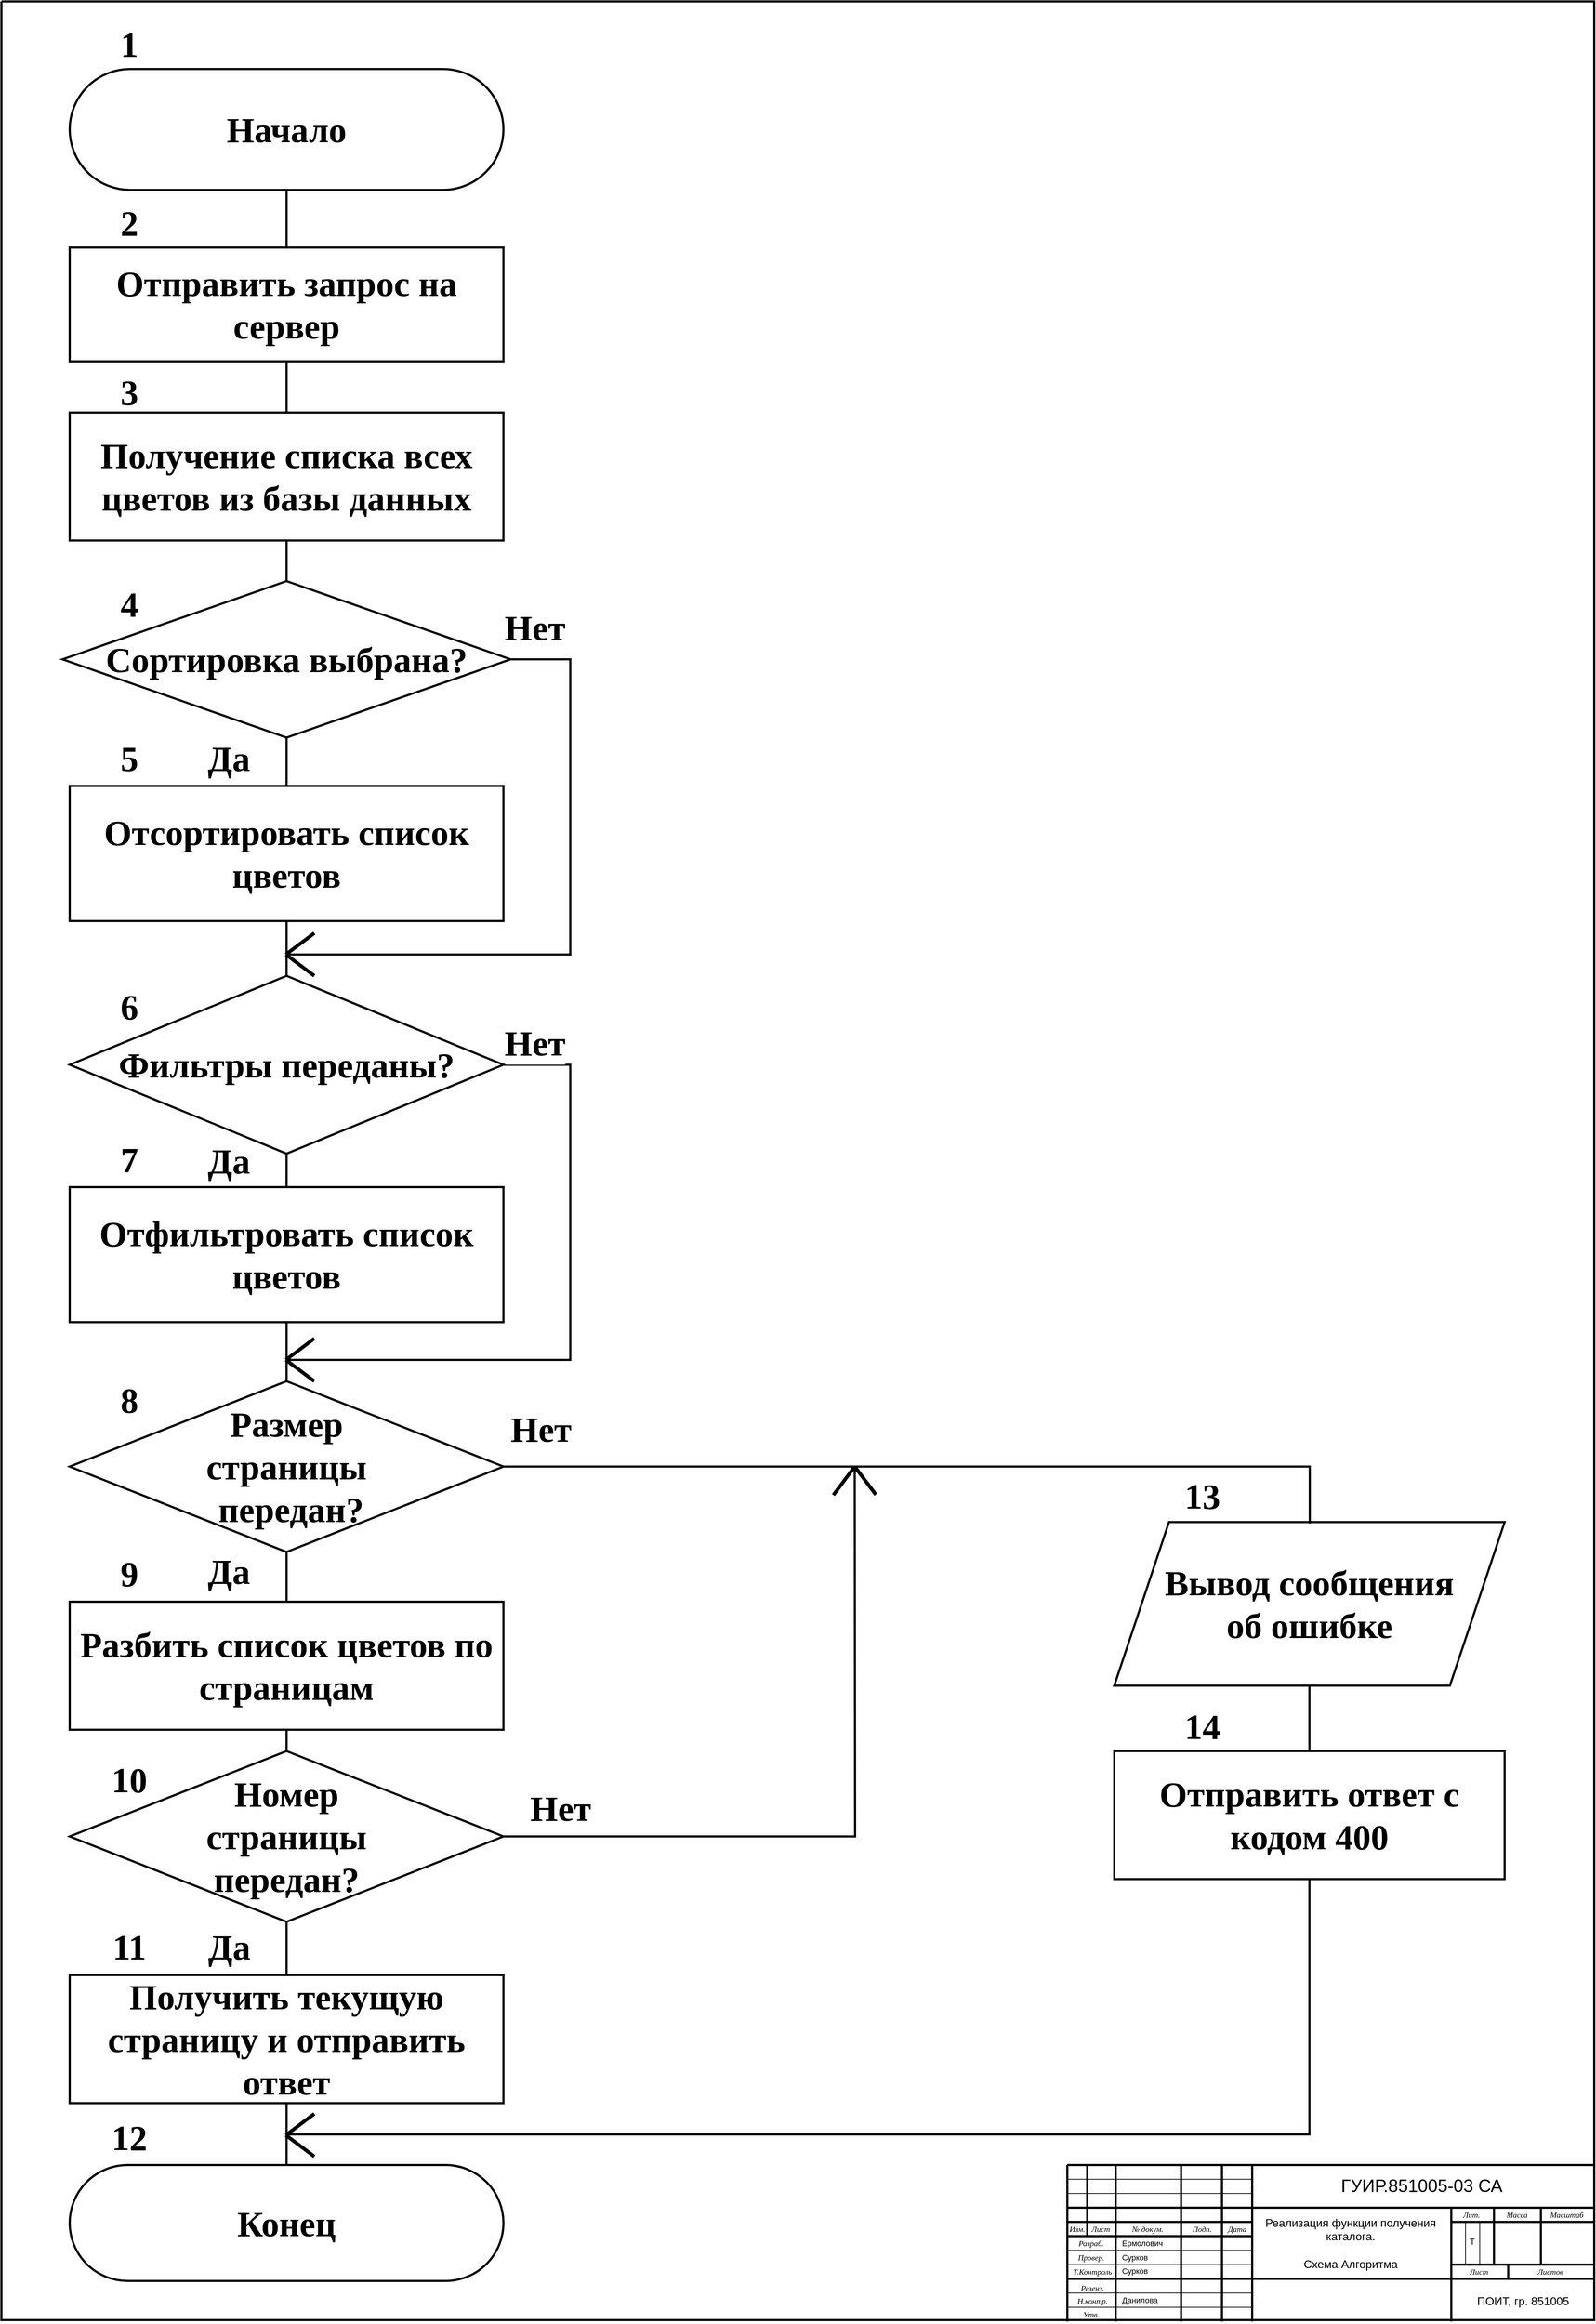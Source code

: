 <mxfile version="18.1.3" type="device"><diagram id="6g6ZhWNsONmGJeYF4U2U" name="Page-1"><mxGraphModel dx="3472" dy="1812" grid="1" gridSize="10" guides="1" tooltips="1" connect="1" arrows="1" fold="1" page="1" pageScale="1" pageWidth="2339" pageHeight="3300" math="0" shadow="0"><root><mxCell id="0"/><mxCell id="1" parent="0"/><mxCell id="-Vb1TfE_TdEbwhYVgb4i-1" value="" style="verticalAlign=middle;align=center;vsdxID=1;fillColor=none;gradientColor=none;shape=stencil(nZBLDoAgDERP0z3SIyjew0SURgSD+Lu9kMZoXLhwN9O+tukAlrNpJg1SzDH4QW/URgNYgZTkjA4UkwJUgGXng+6DX1zLfmoymdXo17xh5zmRJ6Q42BWCfc2oJfdAr+Yv+AP9Cb7OJ3H/2JG1HNGz/84klThPVCc=);strokeColor=#000000;strokeWidth=3;labelBackgroundColor=none;rounded=0;html=1;whiteSpace=wrap;direction=south;fontSize=35;" parent="1" vertex="1"><mxGeometry x="80" y="20" width="2240" height="3260" as="geometry"/></mxCell><mxCell id="-Vb1TfE_TdEbwhYVgb4i-2" style="vsdxID=28;edgeStyle=none;startArrow=none;endArrow=none;startSize=5;endSize=5;strokeWidth=3;strokeColor=#000000;spacingTop=0;spacingBottom=0;spacingLeft=0;spacingRight=0;verticalAlign=middle;html=1;labelBackgroundColor=none;rounded=0;" parent="1" edge="1"><mxGeometry relative="1" as="geometry"><Array as="points"/><mxPoint x="2199" y="3202.0" as="sourcePoint"/><mxPoint x="2199" y="3222.0" as="targetPoint"/></mxGeometry></mxCell><mxCell id="-Vb1TfE_TdEbwhYVgb4i-3" style="vsdxID=27;edgeStyle=none;startArrow=none;endArrow=none;startSize=5;endSize=5;strokeWidth=3;strokeColor=#000000;spacingTop=0;spacingBottom=0;spacingLeft=0;spacingRight=0;verticalAlign=middle;html=1;labelBackgroundColor=none;rounded=0;" parent="1" edge="1"><mxGeometry relative="1" as="geometry"><Array as="points"/><mxPoint x="2245" y="3122.0" as="sourcePoint"/><mxPoint x="2245" y="3202.0" as="targetPoint"/></mxGeometry></mxCell><mxCell id="-Vb1TfE_TdEbwhYVgb4i-4" style="vsdxID=26;edgeStyle=none;startArrow=none;endArrow=none;startSize=5;endSize=5;strokeWidth=3;strokeColor=#000000;spacingTop=0;spacingBottom=0;spacingLeft=0;spacingRight=0;verticalAlign=middle;html=1;labelBackgroundColor=none;rounded=0;" parent="1" edge="1"><mxGeometry relative="1" as="geometry"><Array as="points"/><mxPoint x="2179" y="3122.0" as="sourcePoint"/><mxPoint x="2179" y="3202.0" as="targetPoint"/></mxGeometry></mxCell><mxCell id="-Vb1TfE_TdEbwhYVgb4i-5" style="vsdxID=25;edgeStyle=none;startArrow=none;endArrow=none;startSize=5;endSize=5;strokeColor=#000000;spacingTop=0;spacingBottom=0;spacingLeft=0;spacingRight=0;verticalAlign=middle;html=1;labelBackgroundColor=none;rounded=0;" parent="1" edge="1"><mxGeometry relative="1" as="geometry"><Array as="points"/><mxPoint x="2159" y="3142.0" as="sourcePoint"/><mxPoint x="2159" y="3202.0" as="targetPoint"/></mxGeometry></mxCell><mxCell id="-Vb1TfE_TdEbwhYVgb4i-6" style="vsdxID=24;edgeStyle=none;startArrow=none;endArrow=none;startSize=5;endSize=5;strokeColor=#000000;spacingTop=0;spacingBottom=0;spacingLeft=0;spacingRight=0;verticalAlign=middle;html=1;labelBackgroundColor=none;rounded=0;" parent="1" edge="1"><mxGeometry relative="1" as="geometry"><Array as="points"/><mxPoint x="2139" y="3142.0" as="sourcePoint"/><mxPoint x="2139" y="3202.0" as="targetPoint"/></mxGeometry></mxCell><mxCell id="-Vb1TfE_TdEbwhYVgb4i-7" style="vsdxID=23;edgeStyle=none;startArrow=none;endArrow=none;startSize=5;endSize=5;strokeWidth=3;strokeColor=#000000;spacingTop=0;spacingBottom=0;spacingLeft=0;spacingRight=0;verticalAlign=middle;html=1;labelBackgroundColor=none;rounded=0;" parent="1" edge="1"><mxGeometry relative="1" as="geometry"><mxPoint as="offset"/><Array as="points"/><mxPoint x="2119" y="3142.0" as="sourcePoint"/><mxPoint x="2319" y="3142.0" as="targetPoint"/></mxGeometry></mxCell><mxCell id="-Vb1TfE_TdEbwhYVgb4i-8" style="vsdxID=22;edgeStyle=none;startArrow=none;endArrow=none;startSize=5;endSize=5;strokeWidth=3;strokeColor=#000000;spacingTop=0;spacingBottom=0;spacingLeft=0;spacingRight=0;verticalAlign=middle;html=1;labelBackgroundColor=none;rounded=0;" parent="1" edge="1"><mxGeometry relative="1" as="geometry"><mxPoint as="offset"/><Array as="points"/><mxPoint x="2119" y="3202.0" as="sourcePoint"/><mxPoint x="2319" y="3202.0" as="targetPoint"/></mxGeometry></mxCell><mxCell id="-Vb1TfE_TdEbwhYVgb4i-9" style="vsdxID=21;edgeStyle=none;startArrow=none;endArrow=none;startSize=5;endSize=5;strokeWidth=3;strokeColor=#000000;spacingTop=0;spacingBottom=0;spacingLeft=0;spacingRight=0;verticalAlign=middle;html=1;labelBackgroundColor=none;rounded=0;" parent="1" edge="1"><mxGeometry relative="1" as="geometry"><Array as="points"/><mxPoint x="1607" y="3062.0" as="sourcePoint"/><mxPoint x="1607" y="3162.0" as="targetPoint"/></mxGeometry></mxCell><mxCell id="-Vb1TfE_TdEbwhYVgb4i-10" style="vsdxID=20;edgeStyle=none;startArrow=none;endArrow=none;startSize=5;endSize=5;strokeColor=#000000;spacingTop=0;spacingBottom=0;spacingLeft=0;spacingRight=0;verticalAlign=middle;html=1;labelBackgroundColor=none;rounded=0;" parent="1" edge="1"><mxGeometry relative="1" as="geometry"><mxPoint as="offset"/><Array as="points"/><mxPoint x="1579" y="3082.0" as="sourcePoint"/><mxPoint x="1839" y="3082.0" as="targetPoint"/></mxGeometry></mxCell><mxCell id="-Vb1TfE_TdEbwhYVgb4i-11" style="vsdxID=19;edgeStyle=none;startArrow=none;endArrow=none;startSize=5;endSize=5;strokeColor=#000000;spacingTop=0;spacingBottom=0;spacingLeft=0;spacingRight=0;verticalAlign=middle;html=1;labelBackgroundColor=none;rounded=0;" parent="1" edge="1"><mxGeometry relative="1" as="geometry"><mxPoint as="offset"/><Array as="points"/><mxPoint x="1579" y="3102.0" as="sourcePoint"/><mxPoint x="1839" y="3102.0" as="targetPoint"/></mxGeometry></mxCell><mxCell id="-Vb1TfE_TdEbwhYVgb4i-12" style="vsdxID=18;edgeStyle=none;startArrow=none;endArrow=none;startSize=5;endSize=5;strokeWidth=3;strokeColor=#000000;spacingTop=0;spacingBottom=0;spacingLeft=0;spacingRight=0;verticalAlign=middle;html=1;labelBackgroundColor=none;rounded=0;" parent="1" edge="1"><mxGeometry relative="1" as="geometry"><mxPoint as="offset"/><Array as="points"/><mxPoint x="1579" y="3142.0" as="sourcePoint"/><mxPoint x="1839" y="3142.0" as="targetPoint"/></mxGeometry></mxCell><mxCell id="-Vb1TfE_TdEbwhYVgb4i-13" value="" style="vsdxID=17;edgeStyle=none;startArrow=none;endArrow=none;startSize=5;endSize=5;strokeWidth=3;strokeColor=#000000;spacingTop=0;spacingBottom=0;spacingLeft=0;spacingRight=0;verticalAlign=middle;html=1;labelBackgroundColor=none;rounded=0;align=center;" parent="1" edge="1"><mxGeometry relative="1" as="geometry"><mxPoint as="offset"/><Array as="points"/><mxPoint x="1579" y="3162.0" as="sourcePoint"/><mxPoint x="1839" y="3162.0" as="targetPoint"/></mxGeometry></mxCell><mxCell id="-Vb1TfE_TdEbwhYVgb4i-14" style="vsdxID=16;edgeStyle=none;startArrow=none;endArrow=none;startSize=5;endSize=5;strokeColor=#000000;spacingTop=0;spacingBottom=0;spacingLeft=0;spacingRight=0;verticalAlign=middle;html=1;labelBackgroundColor=none;rounded=0;" parent="1" edge="1"><mxGeometry relative="1" as="geometry"><mxPoint as="offset"/><Array as="points"/><mxPoint x="1579" y="3182.0" as="sourcePoint"/><mxPoint x="1839" y="3182.0" as="targetPoint"/></mxGeometry></mxCell><mxCell id="-Vb1TfE_TdEbwhYVgb4i-15" style="vsdxID=15;edgeStyle=none;startArrow=none;endArrow=none;startSize=5;endSize=5;strokeColor=#000000;spacingTop=0;spacingBottom=0;spacingLeft=0;spacingRight=0;verticalAlign=middle;html=1;labelBackgroundColor=none;rounded=0;" parent="1" edge="1"><mxGeometry relative="1" as="geometry"><mxPoint as="offset"/><Array as="points"/><mxPoint x="1579" y="3202.0" as="sourcePoint"/><mxPoint x="1839" y="3202.0" as="targetPoint"/></mxGeometry></mxCell><mxCell id="-Vb1TfE_TdEbwhYVgb4i-16" value="" style="vsdxID=14;edgeStyle=none;startArrow=none;endArrow=none;startSize=5;endSize=5;strokeColor=#000000;spacingTop=0;spacingBottom=0;spacingLeft=0;spacingRight=0;verticalAlign=middle;html=1;labelBackgroundColor=none;rounded=0;align=center;" parent="1" edge="1"><mxGeometry relative="1" as="geometry"><mxPoint as="offset"/><Array as="points"/><mxPoint x="1579" y="3242.0" as="sourcePoint"/><mxPoint x="1839" y="3242.0" as="targetPoint"/></mxGeometry></mxCell><mxCell id="-Vb1TfE_TdEbwhYVgb4i-17" style="vsdxID=13;edgeStyle=none;startArrow=none;endArrow=none;startSize=5;endSize=5;strokeColor=#000000;spacingTop=0;spacingBottom=0;spacingLeft=0;spacingRight=0;verticalAlign=middle;html=1;labelBackgroundColor=none;rounded=0;" parent="1" edge="1"><mxGeometry relative="1" as="geometry"><mxPoint as="offset"/><Array as="points"/><mxPoint x="1579" y="3262.0" as="sourcePoint"/><mxPoint x="1839" y="3262.0" as="targetPoint"/></mxGeometry></mxCell><mxCell id="-Vb1TfE_TdEbwhYVgb4i-18" style="vsdxID=12;edgeStyle=none;startArrow=none;endArrow=none;startSize=5;endSize=5;strokeWidth=3;strokeColor=#000000;spacingTop=0;spacingBottom=0;spacingLeft=0;spacingRight=0;verticalAlign=middle;html=1;labelBackgroundColor=none;rounded=0;" parent="1" edge="1"><mxGeometry relative="1" as="geometry"><Array as="points"/><mxPoint x="2119" y="3282.0" as="sourcePoint"/><mxPoint x="2119" y="3122.0" as="targetPoint"/></mxGeometry></mxCell><mxCell id="-Vb1TfE_TdEbwhYVgb4i-19" style="vsdxID=11;edgeStyle=none;startArrow=none;endArrow=none;startSize=5;endSize=5;strokeWidth=3;strokeColor=#000000;spacingTop=0;spacingBottom=0;spacingLeft=0;spacingRight=0;verticalAlign=middle;html=1;labelBackgroundColor=none;rounded=0;" parent="1" edge="1"><mxGeometry relative="1" as="geometry"><Array as="points"/><mxPoint x="1839" y="3282.0" as="sourcePoint"/><mxPoint x="1839" y="3062.0" as="targetPoint"/></mxGeometry></mxCell><mxCell id="-Vb1TfE_TdEbwhYVgb4i-20" style="vsdxID=10;edgeStyle=none;startArrow=none;endArrow=none;startSize=5;endSize=5;strokeWidth=3;strokeColor=#000000;spacingTop=0;spacingBottom=0;spacingLeft=0;spacingRight=0;verticalAlign=middle;html=1;labelBackgroundColor=none;rounded=0;" parent="1" edge="1"><mxGeometry relative="1" as="geometry"><Array as="points"/><mxPoint x="1796.5" y="3282.0" as="sourcePoint"/><mxPoint x="1796.5" y="3062.0" as="targetPoint"/></mxGeometry></mxCell><mxCell id="-Vb1TfE_TdEbwhYVgb4i-21" style="vsdxID=9;edgeStyle=none;startArrow=none;endArrow=none;startSize=5;endSize=5;strokeWidth=3;strokeColor=#000000;spacingTop=0;spacingBottom=0;spacingLeft=0;spacingRight=0;verticalAlign=middle;html=1;labelBackgroundColor=none;rounded=0;" parent="1" edge="1"><mxGeometry relative="1" as="geometry"><Array as="points"/><mxPoint x="1739" y="3282.0" as="sourcePoint"/><mxPoint x="1739" y="3062.0" as="targetPoint"/></mxGeometry></mxCell><mxCell id="-Vb1TfE_TdEbwhYVgb4i-22" style="vsdxID=8;edgeStyle=none;startArrow=none;endArrow=none;startSize=5;endSize=5;strokeWidth=3;strokeColor=#000000;spacingTop=0;spacingBottom=0;spacingLeft=0;spacingRight=0;verticalAlign=middle;html=1;labelBackgroundColor=none;rounded=0;" parent="1" edge="1"><mxGeometry relative="1" as="geometry"><Array as="points"/><mxPoint x="1647" y="3282.0" as="sourcePoint"/><mxPoint x="1647" y="3062.0" as="targetPoint"/></mxGeometry></mxCell><mxCell id="-Vb1TfE_TdEbwhYVgb4i-23" value="" style="vsdxID=7;edgeStyle=none;startArrow=none;endArrow=none;startSize=5;endSize=5;strokeWidth=3;strokeColor=#000000;spacingTop=0;spacingBottom=0;spacingLeft=0;spacingRight=0;verticalAlign=middle;html=1;labelBackgroundColor=none;rounded=0;align=center;" parent="1" edge="1"><mxGeometry relative="1" as="geometry"><mxPoint as="offset"/><Array as="points"/><mxPoint x="1579" y="3222.0" as="sourcePoint"/><mxPoint x="2319" y="3222.0" as="targetPoint"/></mxGeometry></mxCell><mxCell id="-Vb1TfE_TdEbwhYVgb4i-24" style="vsdxID=6;edgeStyle=none;startArrow=none;endArrow=none;startSize=5;endSize=5;strokeWidth=3;strokeColor=#000000;spacingTop=0;spacingBottom=0;spacingLeft=0;spacingRight=0;verticalAlign=middle;html=1;labelBackgroundColor=none;rounded=0;" parent="1" edge="1"><mxGeometry relative="1" as="geometry"><mxPoint as="offset"/><Array as="points"/><mxPoint x="1579" y="3122.0" as="sourcePoint"/><mxPoint x="2319" y="3122.0" as="targetPoint"/></mxGeometry></mxCell><mxCell id="-Vb1TfE_TdEbwhYVgb4i-25" style="vsdxID=2;edgeStyle=none;startArrow=none;endArrow=none;startSize=5;endSize=5;strokeWidth=3;strokeColor=#000000;spacingTop=0;spacingBottom=0;spacingLeft=0;spacingRight=0;verticalAlign=middle;html=1;labelBackgroundColor=none;rounded=0;" parent="1" edge="1"><mxGeometry relative="1" as="geometry"><mxPoint as="offset"/><Array as="points"/><mxPoint x="1579" y="3062.0" as="sourcePoint"/><mxPoint x="2319" y="3062.0" as="targetPoint"/></mxGeometry></mxCell><mxCell id="-Vb1TfE_TdEbwhYVgb4i-26" style="vsdxID=5;edgeStyle=none;startArrow=none;endArrow=none;startSize=5;endSize=5;strokeWidth=3;strokeColor=#000000;spacingTop=0;spacingBottom=0;spacingLeft=0;spacingRight=0;verticalAlign=middle;html=1;labelBackgroundColor=none;rounded=0;" parent="1" edge="1"><mxGeometry relative="1" as="geometry"><Array as="points"/><mxPoint x="1579" y="3282.0" as="sourcePoint"/><mxPoint x="1579" y="3062.0" as="targetPoint"/></mxGeometry></mxCell><mxCell id="-Vb1TfE_TdEbwhYVgb4i-27" value="&lt;font style=&quot;font-size:11px;font-family:Arial Cyr;color:#000000;direction:ltr;letter-spacing:0px;line-height:120%;opacity:1&quot;&gt;&lt;i&gt;Провер.&lt;br/&gt;&lt;/i&gt;&lt;/font&gt;" style="verticalAlign=middle;align=center;vsdxID=32;fillColor=none;gradientColor=none;strokeColor=none;labelBackgroundColor=none;rounded=0;html=1;whiteSpace=wrap;" parent="1" vertex="1"><mxGeometry x="1580" y="3182" width="65" height="19" as="geometry"/></mxCell><mxCell id="-Vb1TfE_TdEbwhYVgb4i-28" value="&lt;font style=&quot;font-size:11px;font-family:Arial Cyr;color:#000000;direction:ltr;letter-spacing:0px;line-height:120%;opacity:1&quot;&gt;&lt;i&gt;Разраб.&lt;br/&gt;&lt;/i&gt;&lt;/font&gt;" style="verticalAlign=middle;align=center;vsdxID=33;fillColor=none;gradientColor=none;strokeColor=none;labelBackgroundColor=none;rounded=0;html=1;whiteSpace=wrap;" parent="1" vertex="1"><mxGeometry x="1580" y="3163" width="65" height="17" as="geometry"/></mxCell><mxCell id="-Vb1TfE_TdEbwhYVgb4i-29" value="&lt;font style=&quot;font-size:11px;font-family:Arial Cyr;color:#000000;direction:ltr;letter-spacing:0px;line-height:120%;opacity:1&quot;&gt;&lt;i&gt;Изм.&lt;br/&gt;&lt;/i&gt;&lt;/font&gt;" style="verticalAlign=middle;align=center;vsdxID=34;fillColor=none;gradientColor=none;strokeColor=none;labelBackgroundColor=none;rounded=0;html=1;whiteSpace=wrap;" parent="1" vertex="1"><mxGeometry x="1575" y="3143" width="36" height="17" as="geometry"/></mxCell><mxCell id="-Vb1TfE_TdEbwhYVgb4i-30" value="&lt;font style=&quot;font-size:11px;font-family:Arial Cyr;color:#000000;direction:ltr;letter-spacing:0px;line-height:120%;opacity:1&quot;&gt;&lt;i&gt;Лист&lt;br/&gt;&lt;/i&gt;&lt;/font&gt;" style="verticalAlign=middle;align=center;vsdxID=35;fillColor=none;gradientColor=none;strokeColor=none;labelBackgroundColor=none;rounded=0;html=1;whiteSpace=wrap;" parent="1" vertex="1"><mxGeometry x="1605" y="3143" width="42" height="17" as="geometry"/></mxCell><mxCell id="-Vb1TfE_TdEbwhYVgb4i-31" value="&lt;font style=&quot;font-size:11px;font-family:Arial Cyr;color:#000000;direction:ltr;letter-spacing:0px;line-height:120%;opacity:1&quot;&gt;&lt;i&gt;№ докум.&lt;br/&gt;&lt;/i&gt;&lt;/font&gt;" style="verticalAlign=middle;align=center;vsdxID=36;fillColor=none;gradientColor=none;strokeColor=none;labelBackgroundColor=none;rounded=0;html=1;whiteSpace=wrap;" parent="1" vertex="1"><mxGeometry x="1648" y="3143" width="88" height="17" as="geometry"/></mxCell><mxCell id="-Vb1TfE_TdEbwhYVgb4i-32" value="&lt;font style=&quot;font-size:11px;font-family:Arial Cyr;color:#000000;direction:ltr;letter-spacing:0px;line-height:120%;opacity:1&quot;&gt;&lt;i&gt;Подп.&lt;br/&gt;&lt;/i&gt;&lt;/font&gt;" style="verticalAlign=middle;align=center;vsdxID=41;fillColor=none;gradientColor=none;strokeColor=none;labelBackgroundColor=none;rounded=0;html=1;whiteSpace=wrap;" parent="1" vertex="1"><mxGeometry x="1740" y="3143" width="57" height="17" as="geometry"/></mxCell><mxCell id="-Vb1TfE_TdEbwhYVgb4i-33" value="&lt;font style=&quot;font-size:11px;font-family:Arial Cyr;color:#000000;direction:ltr;letter-spacing:0px;line-height:120%;opacity:1&quot;&gt;&lt;i&gt;Дата&lt;br/&gt;&lt;/i&gt;&lt;/font&gt;" style="verticalAlign=middle;align=center;vsdxID=42;fillColor=none;gradientColor=none;strokeColor=none;labelBackgroundColor=none;rounded=0;html=1;whiteSpace=wrap;" parent="1" vertex="1"><mxGeometry x="1797" y="3143" width="42" height="17" as="geometry"/></mxCell><mxCell id="-Vb1TfE_TdEbwhYVgb4i-34" value="&lt;font style=&quot;font-size:11px;font-family:Arial Cyr;color:#000000;direction:ltr;letter-spacing:0px;line-height:120%;opacity:1&quot;&gt;&lt;i&gt;Лит.&lt;br/&gt;&lt;/i&gt;&lt;/font&gt;" style="verticalAlign=middle;align=center;vsdxID=43;fillColor=none;gradientColor=none;strokeColor=none;labelBackgroundColor=none;rounded=0;html=1;whiteSpace=wrap;" parent="1" vertex="1"><mxGeometry x="2119" y="3123" width="57" height="17" as="geometry"/></mxCell><mxCell id="-Vb1TfE_TdEbwhYVgb4i-35" value="&lt;font style=&quot;font-size:11px;font-family:Arial Cyr;color:#000000;direction:ltr;letter-spacing:0px;line-height:120%;opacity:1&quot;&gt;&lt;i&gt;Масса&lt;br/&gt;&lt;/i&gt;&lt;/font&gt;" style="verticalAlign=middle;align=center;vsdxID=44;fillColor=none;gradientColor=none;strokeColor=none;labelBackgroundColor=none;rounded=0;html=1;whiteSpace=wrap;" parent="1" vertex="1"><mxGeometry x="2180" y="3123" width="63" height="17" as="geometry"/></mxCell><mxCell id="-Vb1TfE_TdEbwhYVgb4i-36" value="&lt;font style=&quot;font-size:11px;font-family:Arial Cyr;color:#000000;direction:ltr;letter-spacing:0px;line-height:120%;opacity:1&quot;&gt;&lt;i&gt;Масштаб&lt;br/&gt;&lt;/i&gt;&lt;/font&gt;" style="verticalAlign=middle;align=center;vsdxID=45;fillColor=none;gradientColor=none;strokeColor=none;labelBackgroundColor=none;rounded=0;html=1;whiteSpace=wrap;" parent="1" vertex="1"><mxGeometry x="2246" y="3123" width="71" height="17" as="geometry"/></mxCell><mxCell id="-Vb1TfE_TdEbwhYVgb4i-37" value="&lt;font style=&quot;font-size:11px;font-family:Arial Cyr;color:#000000;direction:ltr;letter-spacing:0px;line-height:120%;opacity:1&quot;&gt;&lt;i&gt;Листов&lt;br/&gt;&lt;/i&gt;&lt;/font&gt;" style="verticalAlign=middle;align=center;vsdxID=46;fillColor=none;gradientColor=none;strokeColor=none;labelBackgroundColor=none;rounded=0;html=1;whiteSpace=wrap;" parent="1" vertex="1"><mxGeometry x="2200" y="3203" width="117" height="17" as="geometry"/></mxCell><mxCell id="-Vb1TfE_TdEbwhYVgb4i-38" value="&lt;font style=&quot;font-size:11px;font-family:Arial Cyr;color:#000000;direction:ltr;letter-spacing:0px;line-height:120%;opacity:1&quot;&gt;&lt;i&gt;Лист&lt;br/&gt;&lt;/i&gt;&lt;/font&gt;" style="verticalAlign=middle;align=center;vsdxID=47;fillColor=none;gradientColor=none;strokeColor=none;labelBackgroundColor=none;rounded=0;html=1;whiteSpace=wrap;" parent="1" vertex="1"><mxGeometry x="2120" y="3203" width="76" height="17" as="geometry"/></mxCell><mxCell id="-Vb1TfE_TdEbwhYVgb4i-39" value="&lt;p style=&quot;margin-left: 0 ; margin-right: 0 ; margin-top: 0px ; margin-bottom: 0px ; text-indent: 0 ; direction: ltr&quot;&gt;&lt;font style=&quot;font-size: 25px; font-family: arial; color: rgb(0, 0, 0); direction: ltr; letter-spacing: 0px; line-height: 120%; opacity: 1;&quot;&gt;ГУИР.8&lt;/font&gt;&lt;font style=&quot;font-size: 25px; font-family: arial; color: rgb(0, 0, 0); direction: ltr; letter-spacing: 0px; line-height: 120%; opacity: 1;&quot;&gt;51005-03&amp;nbsp;&lt;/font&gt;&lt;font style=&quot;font-size: 25px; font-family: arial; color: rgb(0, 0, 0); direction: ltr; letter-spacing: 0px; line-height: 120%; opacity: 1;&quot;&gt;СА&lt;/font&gt;&lt;font style=&quot;font-size: 19px ; color: #000000 ; direction: ltr ; letter-spacing: 0px ; line-height: 120% ; opacity: 1&quot;&gt;&lt;i&gt;&lt;br&gt;&lt;/i&gt;&lt;/font&gt;&lt;/p&gt;" style="verticalAlign=middle;align=center;vsdxID=97;fillColor=none;gradientColor=none;strokeColor=none;labelBackgroundColor=none;rounded=0;html=1;whiteSpace=wrap;" parent="1" vertex="1"><mxGeometry x="1838" y="3060" width="479" height="60" as="geometry"/></mxCell><mxCell id="-Vb1TfE_TdEbwhYVgb4i-40" value="&lt;font style=&quot;font-size: 16px ; font-family: &amp;quot;arial&amp;quot; ; color: #000000 ; direction: ltr ; letter-spacing: 0px ; line-height: 120% ; opacity: 1&quot;&gt;Реализация функции получения каталога.&lt;br&gt;&lt;br&gt;Схема Алгоритма&lt;br&gt;&lt;/font&gt;" style="verticalAlign=middle;align=center;vsdxID=98;fillColor=none;gradientColor=none;strokeColor=none;labelBackgroundColor=none;rounded=0;html=1;whiteSpace=wrap;" parent="1" vertex="1"><mxGeometry x="1838" y="3121" width="279" height="101" as="geometry"/></mxCell><mxCell id="-Vb1TfE_TdEbwhYVgb4i-41" value="&lt;font style=&quot;font-size: 16px ; font-family: &amp;#34;arial&amp;#34; ; color: #000000 ; direction: ltr ; letter-spacing: 0px ; line-height: 120% ; opacity: 1&quot;&gt;ПОИТ, гр. 851005&lt;br&gt;&lt;/font&gt;" style="verticalAlign=middle;align=center;vsdxID=256;fillColor=none;gradientColor=none;shape=stencil(nZBLDoAgDERP0z3SIyjew0SURgSD+Lu9kMZoXLhwN9O+tukAlrNpJg1SzDH4QW/URgNYgZTkjA4UkwJUgGXng+6DX1zLfmoymdXo17xh5zmRJ6Q42BWCfc2oJfdAr+Yv+AP9Cb7OJ3H/2JG1HNGz/84klThPVCc=);strokeColor=none;labelBackgroundColor=none;rounded=0;html=1;whiteSpace=wrap;" parent="1" vertex="1"><mxGeometry x="2119" y="3225" width="202" height="56" as="geometry"/></mxCell><mxCell id="-Vb1TfE_TdEbwhYVgb4i-42" value="&lt;font style=&quot;font-size: 11px ; font-family: &amp;quot;arial&amp;quot; ; color: #000000 ; direction: ltr ; letter-spacing: 0px ; line-height: 120% ; opacity: 1&quot;&gt;Ермолович&lt;br&gt;&lt;/font&gt;" style="verticalAlign=middle;align=left;vsdxID=257;fillColor=none;gradientColor=none;shape=stencil(nZBLDoAgDERP0z3SIyjew0SURgSD+Lu9kMZoXLhwN9O+tukAlrNpJg1SzDH4QW/URgNYgZTkjA4UkwJUgGXng+6DX1zLfmoymdXo17xh5zmRJ6Q42BWCfc2oJfdAr+Yv+AP9Cb7OJ3H/2JG1HNGz/84klThPVCc=);strokeColor=none;labelBackgroundColor=none;rounded=0;html=1;whiteSpace=wrap;" parent="1" vertex="1"><mxGeometry x="1654" y="3161.5" width="76" height="20" as="geometry"/></mxCell><mxCell id="-Vb1TfE_TdEbwhYVgb4i-43" value="&lt;font style=&quot;font-size: 11px ; font-family: &amp;quot;arial&amp;quot; ; color: #000000 ; direction: ltr ; letter-spacing: 0px ; line-height: 120% ; opacity: 1&quot;&gt;Сурков&lt;br&gt;&lt;/font&gt;" style="verticalAlign=middle;align=left;vsdxID=259;fillColor=none;gradientColor=none;shape=stencil(nZBLDoAgDERP0z3SIyjew0SURgSD+Lu9kMZoXLhwN9O+tukAlrNpJg1SzDH4QW/URgNYgZTkjA4UkwJUgGXng+6DX1zLfmoymdXo17xh5zmRJ6Q42BWCfc2oJfdAr+Yv+AP9Cb7OJ3H/2JG1HNGz/84klThPVCc=);strokeColor=none;labelBackgroundColor=none;rounded=0;html=1;whiteSpace=wrap;" parent="1" vertex="1"><mxGeometry x="1654" y="3183" width="64" height="17" as="geometry"/></mxCell><mxCell id="-Vb1TfE_TdEbwhYVgb4i-44" value="&lt;font style=&quot;font-size:11px;font-family:Arial Cyr;color:#000000;direction:ltr;letter-spacing:0px;line-height:120%;opacity:1&quot;&gt;&lt;i&gt;Т.Контроль&lt;br&gt;&lt;/i&gt;&lt;/font&gt;" style="verticalAlign=middle;align=center;vsdxID=32;fillColor=none;gradientColor=none;strokeColor=none;labelBackgroundColor=none;rounded=0;html=1;whiteSpace=wrap;" parent="1" vertex="1"><mxGeometry x="1582" y="3202" width="65" height="19" as="geometry"/></mxCell><mxCell id="-Vb1TfE_TdEbwhYVgb4i-45" value="&lt;font style=&quot;font-size:11px;font-family:Arial Cyr;color:#000000;direction:ltr;letter-spacing:0px;line-height:120%;opacity:1&quot;&gt;&lt;i&gt;Резенз.&lt;br&gt;&lt;/i&gt;&lt;/font&gt;" style="verticalAlign=middle;align=center;vsdxID=32;fillColor=none;gradientColor=none;strokeColor=none;labelBackgroundColor=none;rounded=0;html=1;whiteSpace=wrap;" parent="1" vertex="1"><mxGeometry x="1582" y="3225" width="65" height="19" as="geometry"/></mxCell><mxCell id="-Vb1TfE_TdEbwhYVgb4i-46" value="&lt;font style=&quot;font-size:11px;font-family:Arial Cyr;color:#000000;direction:ltr;letter-spacing:0px;line-height:120%;opacity:1&quot;&gt;&lt;i&gt;Н.контр.&lt;br&gt;&lt;/i&gt;&lt;/font&gt;" style="verticalAlign=middle;align=center;vsdxID=32;fillColor=none;gradientColor=none;strokeColor=none;labelBackgroundColor=none;rounded=0;html=1;whiteSpace=wrap;" parent="1" vertex="1"><mxGeometry x="1582" y="3243.5" width="65" height="19" as="geometry"/></mxCell><mxCell id="-Vb1TfE_TdEbwhYVgb4i-47" value="&lt;font style=&quot;font-size:11px;font-family:Arial Cyr;color:#000000;direction:ltr;letter-spacing:0px;line-height:120%;opacity:1&quot;&gt;&lt;i&gt;Утв.&lt;br&gt;&lt;/i&gt;&lt;/font&gt;" style="verticalAlign=middle;align=center;vsdxID=32;fillColor=none;gradientColor=none;strokeColor=none;labelBackgroundColor=none;rounded=0;html=1;whiteSpace=wrap;" parent="1" vertex="1"><mxGeometry x="1580" y="3262" width="65" height="19" as="geometry"/></mxCell><mxCell id="-Vb1TfE_TdEbwhYVgb4i-48" value="&lt;font style=&quot;font-size: 11px ; font-family: &amp;quot;arial&amp;quot; ; color: #000000 ; direction: ltr ; letter-spacing: 0px ; line-height: 120% ; opacity: 1&quot;&gt;Сурков&lt;br&gt;&lt;/font&gt;" style="verticalAlign=middle;align=left;vsdxID=259;fillColor=none;gradientColor=none;shape=stencil(nZBLDoAgDERP0z3SIyjew0SURgSD+Lu9kMZoXLhwN9O+tukAlrNpJg1SzDH4QW/URgNYgZTkjA4UkwJUgGXng+6DX1zLfmoymdXo17xh5zmRJ6Q42BWCfc2oJfdAr+Yv+AP9Cb7OJ3H/2JG1HNGz/84klThPVCc=);strokeColor=none;labelBackgroundColor=none;rounded=0;html=1;whiteSpace=wrap;" parent="1" vertex="1"><mxGeometry x="1654" y="3202" width="64" height="17" as="geometry"/></mxCell><mxCell id="-Vb1TfE_TdEbwhYVgb4i-49" value="&lt;font style=&quot;font-size: 11px ; font-family: &amp;quot;arial&amp;quot; ; color: #000000 ; direction: ltr ; letter-spacing: 0px ; line-height: 120% ; opacity: 1&quot;&gt;Данилова&lt;br&gt;&lt;/font&gt;" style="verticalAlign=middle;align=left;vsdxID=257;fillColor=none;gradientColor=none;shape=stencil(nZBLDoAgDERP0z3SIyjew0SURgSD+Lu9kMZoXLhwN9O+tukAlrNpJg1SzDH4QW/URgNYgZTkjA4UkwJUgGXng+6DX1zLfmoymdXo17xh5zmRJ6Q42BWCfc2oJfdAr+Yv+AP9Cb7OJ3H/2JG1HNGz/84klThPVCc=);strokeColor=none;labelBackgroundColor=none;rounded=0;html=1;whiteSpace=wrap;" parent="1" vertex="1"><mxGeometry x="1654" y="3242" width="76" height="20" as="geometry"/></mxCell><mxCell id="-Vb1TfE_TdEbwhYVgb4i-50" value="T" style="text;html=1;align=center;verticalAlign=middle;resizable=0;points=[];autosize=1;strokeColor=none;fillColor=none;" parent="1" vertex="1"><mxGeometry x="2137.5" y="3160" width="20" height="20" as="geometry"/></mxCell><mxCell id="-Vb1TfE_TdEbwhYVgb4i-51" style="edgeStyle=orthogonalEdgeStyle;rounded=0;orthogonalLoop=1;jettySize=auto;html=1;exitX=0.5;exitY=1;exitDx=0;exitDy=0;entryX=0.5;entryY=0;entryDx=0;entryDy=0;fontSize=35;endArrow=none;endFill=0;fontFamily=Times New Roman;strokeWidth=3;" parent="1" source="-Vb1TfE_TdEbwhYVgb4i-52" target="-Vb1TfE_TdEbwhYVgb4i-54" edge="1"><mxGeometry relative="1" as="geometry"/></mxCell><mxCell id="-Vb1TfE_TdEbwhYVgb4i-52" value="&lt;font style=&quot;font-size: 50px;&quot;&gt;&lt;b style=&quot;font-size: 50px;&quot;&gt;Начало&lt;/b&gt;&lt;/font&gt;" style="rounded=1;whiteSpace=wrap;html=1;align=center;arcSize=50;fontSize=50;fontFamily=Times New Roman;strokeWidth=3;" parent="1" vertex="1"><mxGeometry x="176" y="115" width="610" height="170" as="geometry"/></mxCell><mxCell id="-Vb1TfE_TdEbwhYVgb4i-53" style="edgeStyle=orthogonalEdgeStyle;rounded=0;orthogonalLoop=1;jettySize=auto;html=1;exitX=0.5;exitY=1;exitDx=0;exitDy=0;fontSize=65;endArrow=none;endFill=0;fontFamily=Times New Roman;strokeWidth=3;" parent="1" source="-Vb1TfE_TdEbwhYVgb4i-54" target="-Vb1TfE_TdEbwhYVgb4i-56" edge="1"><mxGeometry relative="1" as="geometry"/></mxCell><mxCell id="-Vb1TfE_TdEbwhYVgb4i-54" value="&lt;b style=&quot;font-size: 50px;&quot;&gt;Отправить запрос на сервер&lt;/b&gt;" style="rounded=0;whiteSpace=wrap;html=1;fontSize=50;fontFamily=Times New Roman;strokeWidth=3;" parent="1" vertex="1"><mxGeometry x="176" y="366" width="610" height="160" as="geometry"/></mxCell><mxCell id="-Vb1TfE_TdEbwhYVgb4i-55" style="edgeStyle=orthogonalEdgeStyle;rounded=0;orthogonalLoop=1;jettySize=auto;html=1;exitX=0.5;exitY=1;exitDx=0;exitDy=0;entryX=0.5;entryY=0;entryDx=0;entryDy=0;fontSize=65;endArrow=none;endFill=0;fontFamily=Times New Roman;strokeWidth=3;" parent="1" source="-Vb1TfE_TdEbwhYVgb4i-56" target="-Vb1TfE_TdEbwhYVgb4i-62" edge="1"><mxGeometry relative="1" as="geometry"/></mxCell><mxCell id="-Vb1TfE_TdEbwhYVgb4i-56" value="&lt;b&gt;Получение списка всех цветов из базы данных&lt;/b&gt;" style="rounded=0;whiteSpace=wrap;html=1;fontSize=50;fontFamily=Times New Roman;strokeWidth=3;" parent="1" vertex="1"><mxGeometry x="176" y="598" width="610" height="180" as="geometry"/></mxCell><mxCell id="xEqixMYbf71N1VfaGBMH-13" style="edgeStyle=orthogonalEdgeStyle;rounded=0;orthogonalLoop=1;jettySize=auto;html=1;exitX=0.5;exitY=1;exitDx=0;exitDy=0;entryX=0.5;entryY=0;entryDx=0;entryDy=0;endArrow=none;endFill=0;startSize=9;endSize=6;strokeWidth=3;" parent="1" source="-Vb1TfE_TdEbwhYVgb4i-58" target="xEqixMYbf71N1VfaGBMH-12" edge="1"><mxGeometry relative="1" as="geometry"/></mxCell><mxCell id="-Vb1TfE_TdEbwhYVgb4i-58" value="&lt;b style=&quot;font-size: 50px;&quot;&gt;Вывод сообщения &lt;br&gt;об ошибке&lt;/b&gt;" style="shape=parallelogram;perimeter=parallelogramPerimeter;whiteSpace=wrap;html=1;fixedSize=1;fontSize=50;fontFamily=Times New Roman;size=77;strokeWidth=3;" parent="1" vertex="1"><mxGeometry x="1645" y="2158" width="549" height="230" as="geometry"/></mxCell><mxCell id="-Vb1TfE_TdEbwhYVgb4i-59" value="&lt;font style=&quot;font-size: 50px;&quot;&gt;&lt;b style=&quot;font-size: 50px;&quot;&gt;Конец&lt;/b&gt;&lt;/font&gt;" style="rounded=1;whiteSpace=wrap;html=1;align=center;arcSize=50;fontSize=50;fontFamily=Times New Roman;strokeWidth=3;" parent="1" vertex="1"><mxGeometry x="176" y="3062" width="610" height="163" as="geometry"/></mxCell><mxCell id="-Vb1TfE_TdEbwhYVgb4i-60" style="edgeStyle=orthogonalEdgeStyle;rounded=0;orthogonalLoop=1;jettySize=auto;html=1;exitX=0.5;exitY=1;exitDx=0;exitDy=0;entryX=0.5;entryY=0;entryDx=0;entryDy=0;fontSize=65;endArrow=none;endFill=0;fontFamily=Times New Roman;strokeWidth=3;" parent="1" source="-Vb1TfE_TdEbwhYVgb4i-62" target="-Vb1TfE_TdEbwhYVgb4i-64" edge="1"><mxGeometry relative="1" as="geometry"/></mxCell><mxCell id="SPzfQZlwymLXgfk0Vs8O-1" style="edgeStyle=orthogonalEdgeStyle;rounded=0;orthogonalLoop=1;jettySize=auto;html=1;exitX=1;exitY=0.5;exitDx=0;exitDy=0;fontSize=50;strokeWidth=3;endArrow=none;endFill=0;" parent="1" source="-Vb1TfE_TdEbwhYVgb4i-62" edge="1"><mxGeometry relative="1" as="geometry"><mxPoint x="481" y="1370" as="targetPoint"/><Array as="points"><mxPoint x="880" y="945"/><mxPoint x="880" y="1360"/><mxPoint x="481" y="1360"/></Array></mxGeometry></mxCell><mxCell id="SPzfQZlwymLXgfk0Vs8O-4" value="&lt;b&gt;&lt;font face=&quot;Times New Roman&quot;&gt;Нет&lt;/font&gt;&lt;/b&gt;" style="edgeLabel;html=1;align=center;verticalAlign=middle;resizable=0;points=[];fontSize=50;" parent="SPzfQZlwymLXgfk0Vs8O-1" vertex="1" connectable="0"><mxGeometry x="-0.684" y="-4" relative="1" as="geometry"><mxPoint x="-46" y="-105" as="offset"/></mxGeometry></mxCell><mxCell id="-Vb1TfE_TdEbwhYVgb4i-62" value="&lt;b&gt;Сортировка выбрана?&lt;/b&gt;" style="rhombus;whiteSpace=wrap;html=1;fontSize=50;fontFamily=Times New Roman;strokeWidth=3;" parent="1" vertex="1"><mxGeometry x="166" y="835" width="630" height="220" as="geometry"/></mxCell><mxCell id="-Vb1TfE_TdEbwhYVgb4i-63" style="edgeStyle=orthogonalEdgeStyle;rounded=0;orthogonalLoop=1;jettySize=auto;html=1;exitX=0.5;exitY=1;exitDx=0;exitDy=0;fontSize=60;endArrow=none;endFill=0;fontFamily=Times New Roman;strokeWidth=3;" parent="1" source="-Vb1TfE_TdEbwhYVgb4i-64" target="-Vb1TfE_TdEbwhYVgb4i-68" edge="1"><mxGeometry relative="1" as="geometry"/></mxCell><mxCell id="-Vb1TfE_TdEbwhYVgb4i-64" value="&lt;b style=&quot;font-size: 50px;&quot;&gt;Отсортировать список цветов&lt;/b&gt;" style="rounded=0;whiteSpace=wrap;html=1;fontSize=50;fontFamily=Times New Roman;strokeWidth=3;" parent="1" vertex="1"><mxGeometry x="176" y="1123" width="610" height="190" as="geometry"/></mxCell><mxCell id="-Vb1TfE_TdEbwhYVgb4i-65" value="1" style="text;html=1;strokeColor=none;fillColor=none;align=center;verticalAlign=middle;whiteSpace=wrap;rounded=0;fontSize=50;fontStyle=1;fontFamily=Times New Roman;" parent="1" vertex="1"><mxGeometry x="230" y="65" width="60" height="30" as="geometry"/></mxCell><mxCell id="-Vb1TfE_TdEbwhYVgb4i-66" style="edgeStyle=orthogonalEdgeStyle;rounded=0;orthogonalLoop=1;jettySize=auto;html=1;exitX=0.5;exitY=1;exitDx=0;exitDy=0;entryX=0.5;entryY=0;entryDx=0;entryDy=0;fontSize=60;endArrow=none;endFill=0;fontFamily=Times New Roman;strokeWidth=3;" parent="1" source="-Vb1TfE_TdEbwhYVgb4i-68" target="-Vb1TfE_TdEbwhYVgb4i-73" edge="1"><mxGeometry relative="1" as="geometry"/></mxCell><mxCell id="SPzfQZlwymLXgfk0Vs8O-7" style="edgeStyle=orthogonalEdgeStyle;rounded=0;orthogonalLoop=1;jettySize=auto;html=1;exitX=1;exitY=0.5;exitDx=0;exitDy=0;fontFamily=Times New Roman;fontSize=50;endArrow=none;endFill=0;strokeWidth=3;" parent="1" source="-Vb1TfE_TdEbwhYVgb4i-68" edge="1"><mxGeometry relative="1" as="geometry"><mxPoint x="480" y="1930" as="targetPoint"/><Array as="points"><mxPoint x="880" y="1515"/><mxPoint x="880" y="1930"/><mxPoint x="480" y="1930"/></Array></mxGeometry></mxCell><mxCell id="SPzfQZlwymLXgfk0Vs8O-10" value="&lt;b&gt;Нет&lt;/b&gt;" style="edgeLabel;html=1;align=center;verticalAlign=middle;resizable=0;points=[];fontSize=50;fontFamily=Times New Roman;" parent="SPzfQZlwymLXgfk0Vs8O-7" vertex="1" connectable="0"><mxGeometry x="-0.677" y="-3" relative="1" as="geometry"><mxPoint x="-47" y="-84" as="offset"/></mxGeometry></mxCell><mxCell id="-Vb1TfE_TdEbwhYVgb4i-68" value="&lt;b&gt;Фильтры переданы?&lt;/b&gt;" style="rhombus;whiteSpace=wrap;html=1;fontSize=50;fontFamily=Times New Roman;strokeWidth=3;" parent="1" vertex="1"><mxGeometry x="176" y="1390" width="610" height="250" as="geometry"/></mxCell><mxCell id="-Vb1TfE_TdEbwhYVgb4i-72" style="edgeStyle=orthogonalEdgeStyle;rounded=0;orthogonalLoop=1;jettySize=auto;html=1;exitX=1;exitY=0.5;exitDx=0;exitDy=0;fontSize=50;endArrow=none;endFill=0;fontFamily=Times New Roman;strokeWidth=3;" parent="1" source="-Vb1TfE_TdEbwhYVgb4i-73" edge="1"><mxGeometry relative="1" as="geometry"><mxPoint x="788" y="2061" as="sourcePoint"/><mxPoint x="1920" y="2160" as="targetPoint"/><Array as="points"><mxPoint x="786" y="2080"/><mxPoint x="1920" y="2080"/></Array></mxGeometry></mxCell><mxCell id="-Vb1TfE_TdEbwhYVgb4i-105" style="edgeStyle=orthogonalEdgeStyle;rounded=0;orthogonalLoop=1;jettySize=auto;html=1;exitX=0.5;exitY=1;exitDx=0;exitDy=0;entryX=0.5;entryY=0;entryDx=0;entryDy=0;endArrow=none;endFill=0;fontFamily=Times New Roman;strokeWidth=3;" parent="1" source="-Vb1TfE_TdEbwhYVgb4i-73" target="-Vb1TfE_TdEbwhYVgb4i-75" edge="1"><mxGeometry relative="1" as="geometry"/></mxCell><mxCell id="-Vb1TfE_TdEbwhYVgb4i-73" value="&lt;b&gt;Размер &lt;br&gt;страницы&lt;br&gt;&amp;nbsp;передан?&lt;/b&gt;" style="rhombus;whiteSpace=wrap;html=1;fontSize=50;fontFamily=Times New Roman;strokeWidth=3;" parent="1" vertex="1"><mxGeometry x="176" y="1960" width="610" height="240" as="geometry"/></mxCell><mxCell id="-Vb1TfE_TdEbwhYVgb4i-74" style="edgeStyle=orthogonalEdgeStyle;rounded=0;orthogonalLoop=1;jettySize=auto;html=1;exitX=0.5;exitY=1;exitDx=0;exitDy=0;fontSize=50;endArrow=none;endFill=0;fontFamily=Times New Roman;strokeWidth=3;entryX=0.5;entryY=0;entryDx=0;entryDy=0;" parent="1" source="-Vb1TfE_TdEbwhYVgb4i-75" target="xEqixMYbf71N1VfaGBMH-1" edge="1"><mxGeometry relative="1" as="geometry"><mxPoint x="485" y="2480" as="targetPoint"/></mxGeometry></mxCell><mxCell id="-Vb1TfE_TdEbwhYVgb4i-75" value="&lt;b&gt;Разбить список цветов по страницам&lt;/b&gt;" style="rounded=0;whiteSpace=wrap;html=1;fontSize=50;fontFamily=Times New Roman;strokeWidth=3;" parent="1" vertex="1"><mxGeometry x="176" y="2270" width="610" height="180" as="geometry"/></mxCell><mxCell id="-Vb1TfE_TdEbwhYVgb4i-76" style="edgeStyle=orthogonalEdgeStyle;rounded=0;orthogonalLoop=1;jettySize=auto;html=1;entryX=0.5;entryY=0;entryDx=0;entryDy=0;fontSize=50;endArrow=none;endFill=0;strokeWidth=3;exitX=0.5;exitY=1;exitDx=0;exitDy=0;" parent="1" source="xEqixMYbf71N1VfaGBMH-2" target="-Vb1TfE_TdEbwhYVgb4i-59" edge="1"><mxGeometry relative="1" as="geometry"><mxPoint x="480" y="2983.889" as="sourcePoint"/></mxGeometry></mxCell><mxCell id="-Vb1TfE_TdEbwhYVgb4i-81" value="&lt;b&gt;Да&lt;/b&gt;" style="text;html=1;strokeColor=none;fillColor=none;align=center;verticalAlign=middle;whiteSpace=wrap;rounded=0;fontSize=50;fontFamily=Times New Roman;" parent="1" vertex="1"><mxGeometry x="370" y="1069" width="60" height="30" as="geometry"/></mxCell><mxCell id="-Vb1TfE_TdEbwhYVgb4i-82" value="&lt;b&gt;Да&lt;/b&gt;" style="text;html=1;strokeColor=none;fillColor=none;align=center;verticalAlign=middle;whiteSpace=wrap;rounded=0;fontSize=50;fontFamily=Times New Roman;" parent="1" vertex="1"><mxGeometry x="370" y="1635" width="60" height="30" as="geometry"/></mxCell><mxCell id="-Vb1TfE_TdEbwhYVgb4i-83" value="&lt;b&gt;Да&lt;/b&gt;" style="text;html=1;strokeColor=none;fillColor=none;align=center;verticalAlign=middle;whiteSpace=wrap;rounded=0;fontSize=50;fontFamily=Times New Roman;" parent="1" vertex="1"><mxGeometry x="370" y="2212" width="60" height="30" as="geometry"/></mxCell><mxCell id="-Vb1TfE_TdEbwhYVgb4i-86" value="&lt;b&gt;Нет&lt;/b&gt;" style="text;html=1;strokeColor=none;fillColor=none;align=center;verticalAlign=middle;whiteSpace=wrap;rounded=0;fontSize=50;fontFamily=Times New Roman;" parent="1" vertex="1"><mxGeometry x="809" y="2012" width="60" height="30" as="geometry"/></mxCell><mxCell id="-Vb1TfE_TdEbwhYVgb4i-87" value="2" style="text;html=1;strokeColor=none;fillColor=none;align=center;verticalAlign=middle;whiteSpace=wrap;rounded=0;fontSize=50;fontStyle=1;fontFamily=Times New Roman;" parent="1" vertex="1"><mxGeometry x="230" y="316" width="60" height="30" as="geometry"/></mxCell><mxCell id="-Vb1TfE_TdEbwhYVgb4i-88" value="3" style="text;html=1;strokeColor=none;fillColor=none;align=center;verticalAlign=middle;whiteSpace=wrap;rounded=0;fontSize=50;fontStyle=1;fontFamily=Times New Roman;" parent="1" vertex="1"><mxGeometry x="230" y="554" width="60" height="30" as="geometry"/></mxCell><mxCell id="-Vb1TfE_TdEbwhYVgb4i-89" value="4" style="text;html=1;strokeColor=none;fillColor=none;align=center;verticalAlign=middle;whiteSpace=wrap;rounded=0;fontSize=50;fontStyle=1;fontFamily=Times New Roman;" parent="1" vertex="1"><mxGeometry x="230" y="852" width="60" height="30" as="geometry"/></mxCell><mxCell id="-Vb1TfE_TdEbwhYVgb4i-90" value="5" style="text;html=1;strokeColor=none;fillColor=none;align=center;verticalAlign=middle;whiteSpace=wrap;rounded=0;fontSize=50;fontStyle=1;fontFamily=Times New Roman;" parent="1" vertex="1"><mxGeometry x="230" y="1069" width="60" height="30" as="geometry"/></mxCell><mxCell id="-Vb1TfE_TdEbwhYVgb4i-91" value="6" style="text;html=1;strokeColor=none;fillColor=none;align=center;verticalAlign=middle;whiteSpace=wrap;rounded=0;fontSize=50;fontStyle=1;fontFamily=Times New Roman;" parent="1" vertex="1"><mxGeometry x="230" y="1418" width="60" height="30" as="geometry"/></mxCell><mxCell id="-Vb1TfE_TdEbwhYVgb4i-92" value="7" style="text;html=1;strokeColor=none;fillColor=none;align=center;verticalAlign=middle;whiteSpace=wrap;rounded=0;fontSize=50;fontStyle=1;fontFamily=Times New Roman;" parent="1" vertex="1"><mxGeometry x="230" y="1740" width="60" height="30" as="geometry"/></mxCell><mxCell id="-Vb1TfE_TdEbwhYVgb4i-93" value="8" style="text;html=1;strokeColor=none;fillColor=none;align=center;verticalAlign=middle;whiteSpace=wrap;rounded=0;fontSize=50;fontStyle=1;fontFamily=Times New Roman;" parent="1" vertex="1"><mxGeometry x="230" y="1971" width="60" height="30" as="geometry"/></mxCell><mxCell id="-Vb1TfE_TdEbwhYVgb4i-94" value="9" style="text;html=1;strokeColor=none;fillColor=none;align=center;verticalAlign=middle;whiteSpace=wrap;rounded=0;fontSize=50;fontStyle=1;fontFamily=Times New Roman;" parent="1" vertex="1"><mxGeometry x="230" y="2215" width="60" height="30" as="geometry"/></mxCell><mxCell id="-Vb1TfE_TdEbwhYVgb4i-95" value="10" style="text;html=1;strokeColor=none;fillColor=none;align=center;verticalAlign=middle;whiteSpace=wrap;rounded=0;fontSize=50;fontStyle=1;fontFamily=Times New Roman;" parent="1" vertex="1"><mxGeometry x="230" y="2505" width="60" height="30" as="geometry"/></mxCell><mxCell id="-Vb1TfE_TdEbwhYVgb4i-97" value="12" style="text;html=1;strokeColor=none;fillColor=none;align=center;verticalAlign=middle;whiteSpace=wrap;rounded=0;fontSize=50;fontStyle=1;fontFamily=Times New Roman;" parent="1" vertex="1"><mxGeometry x="230" y="3008" width="60" height="30" as="geometry"/></mxCell><mxCell id="-Vb1TfE_TdEbwhYVgb4i-99" value="13" style="text;html=1;strokeColor=none;fillColor=none;align=center;verticalAlign=middle;whiteSpace=wrap;rounded=0;fontSize=50;fontStyle=1;fontFamily=Times New Roman;" parent="1" vertex="1"><mxGeometry x="1738.5" y="2106" width="60" height="30" as="geometry"/></mxCell><mxCell id="-Vb1TfE_TdEbwhYVgb4i-100" value="&lt;b&gt;Отфильтровать список цветов&lt;/b&gt;" style="rounded=0;whiteSpace=wrap;html=1;fontSize=50;fontFamily=Times New Roman;strokeWidth=3;" parent="1" vertex="1"><mxGeometry x="176" y="1687" width="610" height="190" as="geometry"/></mxCell><mxCell id="-Vb1TfE_TdEbwhYVgb4i-103" value="7" style="text;html=1;strokeColor=none;fillColor=none;align=center;verticalAlign=middle;whiteSpace=wrap;rounded=0;fontSize=50;fontStyle=1;fontFamily=Times New Roman;" parent="1" vertex="1"><mxGeometry x="230" y="1633" width="60" height="30" as="geometry"/></mxCell><mxCell id="xEqixMYbf71N1VfaGBMH-5" style="edgeStyle=orthogonalEdgeStyle;rounded=0;orthogonalLoop=1;jettySize=auto;html=1;strokeWidth=3;endArrow=none;endFill=0;endSize=6;" parent="1" source="xEqixMYbf71N1VfaGBMH-1" edge="1"><mxGeometry relative="1" as="geometry"><mxPoint x="1280" y="2080" as="targetPoint"/></mxGeometry></mxCell><mxCell id="xEqixMYbf71N1VfaGBMH-16" value="&lt;font face=&quot;Times New Roman&quot; style=&quot;font-size: 50px;&quot;&gt;&lt;b&gt;Нет&lt;/b&gt;&lt;/font&gt;" style="edgeLabel;html=1;align=center;verticalAlign=middle;resizable=0;points=[];" parent="xEqixMYbf71N1VfaGBMH-5" vertex="1" connectable="0"><mxGeometry x="-0.791" relative="1" as="geometry"><mxPoint x="-26" y="-40" as="offset"/></mxGeometry></mxCell><mxCell id="xEqixMYbf71N1VfaGBMH-10" style="edgeStyle=orthogonalEdgeStyle;rounded=0;orthogonalLoop=1;jettySize=auto;html=1;exitX=0.5;exitY=1;exitDx=0;exitDy=0;entryX=0.5;entryY=0;entryDx=0;entryDy=0;endArrow=none;endFill=0;startSize=9;endSize=6;strokeWidth=3;" parent="1" source="xEqixMYbf71N1VfaGBMH-1" target="xEqixMYbf71N1VfaGBMH-2" edge="1"><mxGeometry relative="1" as="geometry"/></mxCell><mxCell id="SPzfQZlwymLXgfk0Vs8O-12" value="&lt;b&gt;Да&lt;/b&gt;" style="edgeLabel;html=1;align=center;verticalAlign=middle;resizable=0;points=[];fontSize=50;fontFamily=Times New Roman;" parent="xEqixMYbf71N1VfaGBMH-10" vertex="1" connectable="0"><mxGeometry x="-0.258" y="-4" relative="1" as="geometry"><mxPoint x="-77" y="7" as="offset"/></mxGeometry></mxCell><mxCell id="xEqixMYbf71N1VfaGBMH-1" value="&lt;b&gt;Номер &lt;br&gt;страницы &lt;br&gt;передан?&lt;/b&gt;" style="rhombus;whiteSpace=wrap;html=1;fontSize=50;fontFamily=Times New Roman;strokeWidth=3;" parent="1" vertex="1"><mxGeometry x="176" y="2480" width="610" height="240" as="geometry"/></mxCell><mxCell id="xEqixMYbf71N1VfaGBMH-2" value="&lt;b&gt;Получить текущую страницу и отправить ответ&lt;/b&gt;" style="rounded=0;whiteSpace=wrap;html=1;fontSize=50;fontFamily=Times New Roman;strokeWidth=3;" parent="1" vertex="1"><mxGeometry x="176" y="2795" width="610" height="180" as="geometry"/></mxCell><mxCell id="xEqixMYbf71N1VfaGBMH-8" value="" style="endArrow=none;html=1;rounded=0;startSize=9;endSize=6;strokeWidth=5;" parent="1" edge="1"><mxGeometry width="50" height="50" relative="1" as="geometry"><mxPoint x="1250" y="2120" as="sourcePoint"/><mxPoint x="1280" y="2080" as="targetPoint"/></mxGeometry></mxCell><mxCell id="xEqixMYbf71N1VfaGBMH-9" value="" style="endArrow=none;html=1;rounded=0;startSize=9;endSize=6;strokeWidth=5;exitX=0.644;exitY=0.451;exitDx=0;exitDy=0;exitPerimeter=0;" parent="1" source="-Vb1TfE_TdEbwhYVgb4i-1" edge="1"><mxGeometry width="50" height="50" relative="1" as="geometry"><mxPoint x="1300" y="2100" as="sourcePoint"/><mxPoint x="1280" y="2080" as="targetPoint"/></mxGeometry></mxCell><mxCell id="xEqixMYbf71N1VfaGBMH-11" value="11" style="text;html=1;strokeColor=none;fillColor=none;align=center;verticalAlign=middle;whiteSpace=wrap;rounded=0;fontSize=50;fontStyle=1;fontFamily=Times New Roman;" parent="1" vertex="1"><mxGeometry x="230" y="2740" width="60" height="30" as="geometry"/></mxCell><mxCell id="xEqixMYbf71N1VfaGBMH-14" style="edgeStyle=orthogonalEdgeStyle;rounded=0;orthogonalLoop=1;jettySize=auto;html=1;exitX=0.5;exitY=1;exitDx=0;exitDy=0;endArrow=none;endFill=0;startSize=9;endSize=6;strokeWidth=3;" parent="1" edge="1"><mxGeometry relative="1" as="geometry"><mxPoint x="480" y="3019" as="targetPoint"/><mxPoint x="1919.5" y="2659" as="sourcePoint"/><Array as="points"><mxPoint x="1919" y="3019"/></Array></mxGeometry></mxCell><mxCell id="xEqixMYbf71N1VfaGBMH-12" value="&lt;b&gt;Отправить ответ с кодом 400&lt;/b&gt;" style="rounded=0;whiteSpace=wrap;html=1;fontSize=50;fontFamily=Times New Roman;strokeWidth=3;" parent="1" vertex="1"><mxGeometry x="1645" y="2480" width="549" height="180" as="geometry"/></mxCell><mxCell id="xEqixMYbf71N1VfaGBMH-15" value="14" style="text;html=1;strokeColor=none;fillColor=none;align=center;verticalAlign=middle;whiteSpace=wrap;rounded=0;fontSize=50;fontStyle=1;fontFamily=Times New Roman;" parent="1" vertex="1"><mxGeometry x="1738.5" y="2430" width="60" height="30" as="geometry"/></mxCell><mxCell id="xEqixMYbf71N1VfaGBMH-17" value="" style="endArrow=none;html=1;rounded=0;fontFamily=Times New Roman;fontSize=50;startSize=9;endSize=6;strokeWidth=5;" parent="1" edge="1"><mxGeometry width="50" height="50" relative="1" as="geometry"><mxPoint x="480" y="3020" as="sourcePoint"/><mxPoint x="520" y="2990" as="targetPoint"/></mxGeometry></mxCell><mxCell id="xEqixMYbf71N1VfaGBMH-18" value="" style="endArrow=none;html=1;rounded=0;fontFamily=Times New Roman;fontSize=50;startSize=9;endSize=6;strokeWidth=5;" parent="1" edge="1"><mxGeometry width="50" height="50" relative="1" as="geometry"><mxPoint x="480" y="3020" as="sourcePoint"/><mxPoint x="520" y="3050" as="targetPoint"/></mxGeometry></mxCell><mxCell id="SPzfQZlwymLXgfk0Vs8O-2" value="" style="endArrow=none;html=1;rounded=0;fontSize=50;strokeWidth=5;" parent="1" edge="1"><mxGeometry width="50" height="50" relative="1" as="geometry"><mxPoint x="480" y="1360" as="sourcePoint"/><mxPoint x="520" y="1330" as="targetPoint"/></mxGeometry></mxCell><mxCell id="SPzfQZlwymLXgfk0Vs8O-3" value="" style="endArrow=none;html=1;rounded=0;fontSize=50;strokeWidth=5;" parent="1" edge="1"><mxGeometry width="50" height="50" relative="1" as="geometry"><mxPoint x="480" y="1360" as="sourcePoint"/><mxPoint x="520" y="1390" as="targetPoint"/></mxGeometry></mxCell><mxCell id="SPzfQZlwymLXgfk0Vs8O-8" value="" style="endArrow=none;html=1;rounded=0;fontFamily=Times New Roman;fontSize=50;strokeWidth=5;" parent="1" edge="1"><mxGeometry width="50" height="50" relative="1" as="geometry"><mxPoint x="480" y="1930" as="sourcePoint"/><mxPoint x="520" y="1900" as="targetPoint"/></mxGeometry></mxCell><mxCell id="SPzfQZlwymLXgfk0Vs8O-9" value="" style="endArrow=none;html=1;rounded=0;fontFamily=Times New Roman;fontSize=50;strokeWidth=5;" parent="1" edge="1"><mxGeometry width="50" height="50" relative="1" as="geometry"><mxPoint x="480" y="1930" as="sourcePoint"/><mxPoint x="520" y="1960" as="targetPoint"/></mxGeometry></mxCell></root></mxGraphModel></diagram></mxfile>